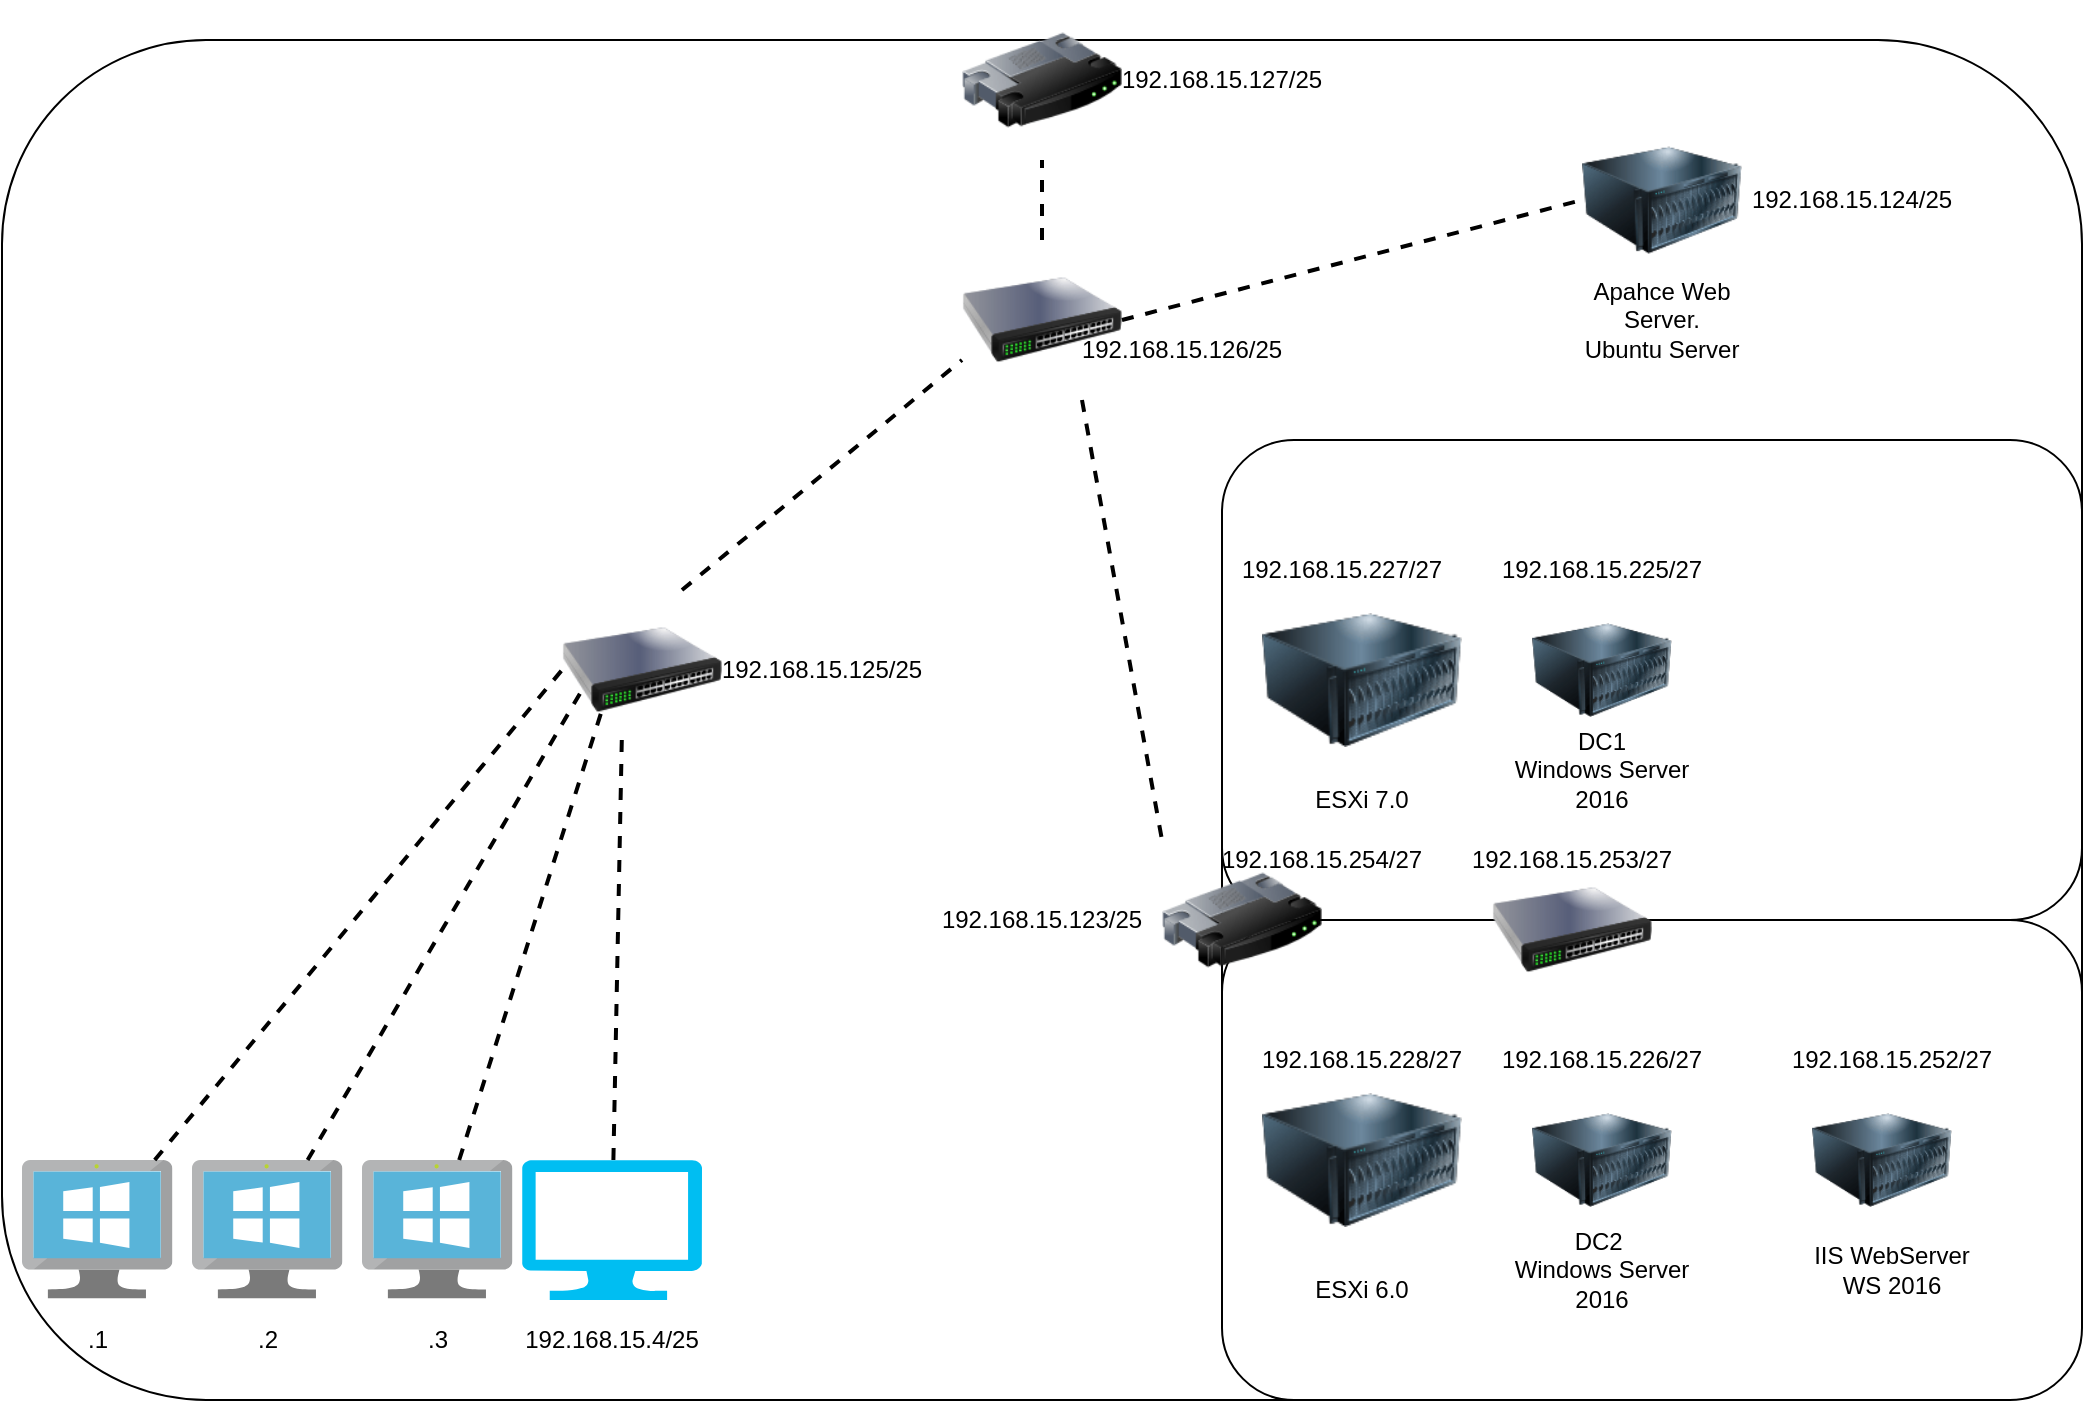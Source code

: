 <mxfile version="14.7.7" type="device"><diagram id="nnjuxWdasGRHSnFFC91E" name="Page-1"><mxGraphModel dx="2272" dy="737" grid="1" gridSize="10" guides="1" tooltips="1" connect="1" arrows="1" fold="1" page="1" pageScale="1" pageWidth="850" pageHeight="1100" math="0" shadow="0"><root><mxCell id="0"/><mxCell id="1" parent="0"/><mxCell id="9UgvL4gW6t7u2M4ycH3B-1" value="" style="rounded=1;whiteSpace=wrap;html=1;" parent="1" vertex="1"><mxGeometry x="-520" y="360" width="1040" height="680" as="geometry"/></mxCell><mxCell id="9UgvL4gW6t7u2M4ycH3B-2" value="" style="image;html=1;image=img/lib/clip_art/networking/Router_128x128.png" parent="1" vertex="1"><mxGeometry x="-40" y="340" width="80" height="80" as="geometry"/></mxCell><mxCell id="9UgvL4gW6t7u2M4ycH3B-7" value="" style="rounded=1;whiteSpace=wrap;html=1;" parent="1" vertex="1"><mxGeometry x="90" y="560" width="430" height="470" as="geometry"/></mxCell><mxCell id="9UgvL4gW6t7u2M4ycH3B-9" value="" style="image;html=1;image=img/lib/clip_art/networking/Switch_128x128.png" parent="1" vertex="1"><mxGeometry x="-40" y="460" width="80" height="80" as="geometry"/></mxCell><mxCell id="9UgvL4gW6t7u2M4ycH3B-10" value="" style="image;html=1;image=img/lib/clip_art/networking/Switch_128x128.png" parent="1" vertex="1"><mxGeometry x="-240" y="635" width="80" height="80" as="geometry"/></mxCell><mxCell id="9UgvL4gW6t7u2M4ycH3B-11" value="" style="image;html=1;image=img/lib/clip_art/computers/Server_128x128.png" parent="1" vertex="1"><mxGeometry x="270" y="400" width="80" height="80" as="geometry"/></mxCell><mxCell id="9UgvL4gW6t7u2M4ycH3B-15" value="" style="endArrow=none;dashed=1;html=1;strokeWidth=2;exitX=0.5;exitY=0;exitDx=0;exitDy=0;" parent="1" source="9UgvL4gW6t7u2M4ycH3B-9" target="9UgvL4gW6t7u2M4ycH3B-2" edge="1"><mxGeometry width="50" height="50" relative="1" as="geometry"><mxPoint x="60" y="465" as="sourcePoint"/><mxPoint x="-50" y="410" as="targetPoint"/></mxGeometry></mxCell><mxCell id="9UgvL4gW6t7u2M4ycH3B-17" value="" style="endArrow=none;dashed=1;html=1;strokeWidth=2;entryX=0;entryY=0.75;entryDx=0;entryDy=0;exitX=0.75;exitY=0;exitDx=0;exitDy=0;" parent="1" source="9UgvL4gW6t7u2M4ycH3B-10" target="9UgvL4gW6t7u2M4ycH3B-9" edge="1"><mxGeometry width="50" height="50" relative="1" as="geometry"><mxPoint x="-200" y="640" as="sourcePoint"/><mxPoint x="-80" y="630" as="targetPoint"/></mxGeometry></mxCell><mxCell id="9UgvL4gW6t7u2M4ycH3B-18" value="" style="endArrow=none;dashed=1;html=1;strokeWidth=2;entryX=0;entryY=0;entryDx=0;entryDy=0;exitX=0.75;exitY=1;exitDx=0;exitDy=0;" parent="1" source="9UgvL4gW6t7u2M4ycH3B-9" target="9UgvL4gW6t7u2M4ycH3B-6" edge="1"><mxGeometry width="50" height="50" relative="1" as="geometry"><mxPoint x="-190" y="650" as="sourcePoint"/><mxPoint x="-90" y="540" as="targetPoint"/></mxGeometry></mxCell><mxCell id="9UgvL4gW6t7u2M4ycH3B-19" value="" style="rounded=1;whiteSpace=wrap;html=1;" parent="1" vertex="1"><mxGeometry x="90" y="800" width="430" height="240" as="geometry"/></mxCell><mxCell id="9UgvL4gW6t7u2M4ycH3B-13" value="" style="image;html=1;image=img/lib/clip_art/computers/Server_128x128.png" parent="1" vertex="1"><mxGeometry x="110" y="870" width="100" height="100" as="geometry"/></mxCell><mxCell id="9UgvL4gW6t7u2M4ycH3B-20" value="" style="rounded=1;whiteSpace=wrap;html=1;" parent="1" vertex="1"><mxGeometry x="90" y="560" width="430" height="240" as="geometry"/></mxCell><mxCell id="9UgvL4gW6t7u2M4ycH3B-12" value="" style="image;html=1;image=img/lib/clip_art/computers/Server_128x128.png" parent="1" vertex="1"><mxGeometry x="110" y="630" width="100" height="100" as="geometry"/></mxCell><mxCell id="9UgvL4gW6t7u2M4ycH3B-6" value="" style="image;html=1;image=img/lib/clip_art/networking/Router_128x128.png" parent="1" vertex="1"><mxGeometry x="60" y="760" width="80" height="80" as="geometry"/></mxCell><mxCell id="9UgvL4gW6t7u2M4ycH3B-21" value="" style="endArrow=none;dashed=1;html=1;strokeWidth=2;entryX=0;entryY=0.5;entryDx=0;entryDy=0;exitX=1;exitY=0.5;exitDx=0;exitDy=0;" parent="1" source="9UgvL4gW6t7u2M4ycH3B-9" target="9UgvL4gW6t7u2M4ycH3B-11" edge="1"><mxGeometry width="50" height="50" relative="1" as="geometry"><mxPoint x="-30" y="530" as="sourcePoint"/><mxPoint x="240" y="455" as="targetPoint"/></mxGeometry></mxCell><mxCell id="9UgvL4gW6t7u2M4ycH3B-25" value="" style="verticalLabelPosition=bottom;html=1;verticalAlign=top;align=center;strokeColor=none;fillColor=#00BEF2;shape=mxgraph.azure.computer;pointerEvents=1;" parent="1" vertex="1"><mxGeometry x="-260" y="920" width="90" height="70" as="geometry"/></mxCell><mxCell id="9UgvL4gW6t7u2M4ycH3B-27" value="" style="shape=image;html=1;verticalAlign=top;verticalLabelPosition=bottom;labelBackgroundColor=#ffffff;imageAspect=0;aspect=fixed;image=https://cdn2.iconfinder.com/data/icons/fatcow/32x32/fedora.png" parent="1" vertex="1"><mxGeometry x="-230" y="930" width="30" height="30" as="geometry"/></mxCell><mxCell id="9UgvL4gW6t7u2M4ycH3B-29" value="" style="aspect=fixed;html=1;points=[];align=center;image;fontSize=12;image=img/lib/mscae/VirtualMachineWindows.svg;" parent="1" vertex="1"><mxGeometry x="-340" y="920" width="75.22" height="69.2" as="geometry"/></mxCell><mxCell id="9UgvL4gW6t7u2M4ycH3B-30" value="" style="aspect=fixed;html=1;points=[];align=center;image;fontSize=12;image=img/lib/mscae/VirtualMachineWindows.svg;" parent="1" vertex="1"><mxGeometry x="-425" y="920" width="75.22" height="69.2" as="geometry"/></mxCell><mxCell id="9UgvL4gW6t7u2M4ycH3B-31" value="" style="aspect=fixed;html=1;points=[];align=center;image;fontSize=12;image=img/lib/mscae/VirtualMachineWindows.svg;" parent="1" vertex="1"><mxGeometry x="-510" y="920" width="75.22" height="69.2" as="geometry"/></mxCell><mxCell id="9UgvL4gW6t7u2M4ycH3B-32" value="" style="endArrow=none;dashed=1;html=1;strokeWidth=2;entryX=0;entryY=0.5;entryDx=0;entryDy=0;" parent="1" source="9UgvL4gW6t7u2M4ycH3B-31" target="9UgvL4gW6t7u2M4ycH3B-10" edge="1"><mxGeometry width="50" height="50" relative="1" as="geometry"><mxPoint x="-360" y="815" as="sourcePoint"/><mxPoint x="-240" y="700" as="targetPoint"/></mxGeometry></mxCell><mxCell id="9UgvL4gW6t7u2M4ycH3B-35" value="" style="endArrow=none;dashed=1;html=1;strokeWidth=2;entryX=0;entryY=0.5;entryDx=0;entryDy=0;" parent="1" source="9UgvL4gW6t7u2M4ycH3B-25" edge="1"><mxGeometry width="50" height="50" relative="1" as="geometry"><mxPoint x="-281.409" y="930" as="sourcePoint"/><mxPoint x="-210" y="705" as="targetPoint"/></mxGeometry></mxCell><mxCell id="9UgvL4gW6t7u2M4ycH3B-33" value="" style="endArrow=none;dashed=1;html=1;strokeWidth=2;entryX=0;entryY=0.5;entryDx=0;entryDy=0;" parent="1" source="9UgvL4gW6t7u2M4ycH3B-30" edge="1"><mxGeometry width="50" height="50" relative="1" as="geometry"><mxPoint x="-433.632" y="930" as="sourcePoint"/><mxPoint x="-230" y="685" as="targetPoint"/></mxGeometry></mxCell><mxCell id="9UgvL4gW6t7u2M4ycH3B-34" value="" style="endArrow=none;dashed=1;html=1;strokeWidth=2;entryX=0;entryY=0.5;entryDx=0;entryDy=0;" parent="1" source="9UgvL4gW6t7u2M4ycH3B-29" edge="1"><mxGeometry width="50" height="50" relative="1" as="geometry"><mxPoint x="-357.191" y="930" as="sourcePoint"/><mxPoint x="-220" y="695" as="targetPoint"/></mxGeometry></mxCell><mxCell id="9UgvL4gW6t7u2M4ycH3B-28" value="" style="shape=image;html=1;verticalAlign=top;verticalLabelPosition=bottom;labelBackgroundColor=#ffffff;imageAspect=0;aspect=fixed;image=https://cdn1.iconfinder.com/data/icons/Vista-Inspirate_1.0/128x128/apps/fedora.png" parent="1" vertex="1"><mxGeometry x="-250" y="870" width="70" height="70" as="geometry"/></mxCell><mxCell id="9UgvL4gW6t7u2M4ycH3B-36" value="" style="image;html=1;image=img/lib/clip_art/computers/Server_128x128.png" parent="1" vertex="1"><mxGeometry x="245" y="640" width="70" height="70" as="geometry"/></mxCell><mxCell id="9UgvL4gW6t7u2M4ycH3B-37" value="" style="image;html=1;image=img/lib/clip_art/computers/Server_128x128.png" parent="1" vertex="1"><mxGeometry x="245" y="885" width="70" height="70" as="geometry"/></mxCell><mxCell id="9UgvL4gW6t7u2M4ycH3B-38" value="Apahce Web Server.&lt;br&gt;Ubuntu Server" style="text;html=1;strokeColor=none;fillColor=none;align=center;verticalAlign=middle;whiteSpace=wrap;rounded=0;" parent="1" vertex="1"><mxGeometry x="260" y="475" width="100" height="50" as="geometry"/></mxCell><mxCell id="9UgvL4gW6t7u2M4ycH3B-39" value="DC1&lt;br&gt;Windows Server 2016" style="text;html=1;strokeColor=none;fillColor=none;align=center;verticalAlign=middle;whiteSpace=wrap;rounded=0;" parent="1" vertex="1"><mxGeometry x="230" y="700" width="100" height="50" as="geometry"/></mxCell><mxCell id="9UgvL4gW6t7u2M4ycH3B-40" value="DC2&amp;nbsp;&lt;br&gt;Windows Server 2016" style="text;html=1;strokeColor=none;fillColor=none;align=center;verticalAlign=middle;whiteSpace=wrap;rounded=0;" parent="1" vertex="1"><mxGeometry x="230" y="950" width="100" height="50" as="geometry"/></mxCell><mxCell id="9UgvL4gW6t7u2M4ycH3B-41" value="ESXi 7.0" style="text;html=1;strokeColor=none;fillColor=none;align=center;verticalAlign=middle;whiteSpace=wrap;rounded=0;" parent="1" vertex="1"><mxGeometry x="110" y="715" width="100" height="50" as="geometry"/></mxCell><mxCell id="9UgvL4gW6t7u2M4ycH3B-42" value="ESXi 6.0" style="text;html=1;strokeColor=none;fillColor=none;align=center;verticalAlign=middle;whiteSpace=wrap;rounded=0;" parent="1" vertex="1"><mxGeometry x="110" y="960" width="100" height="50" as="geometry"/></mxCell><mxCell id="W9ml8QeSj8wIWOMCZa1G-1" value="192.168.15.127/25" style="text;html=1;strokeColor=none;fillColor=none;align=center;verticalAlign=middle;whiteSpace=wrap;rounded=0;" vertex="1" parent="1"><mxGeometry x="70" y="370" width="40" height="20" as="geometry"/></mxCell><mxCell id="W9ml8QeSj8wIWOMCZa1G-2" value="192.168.15.124/25" style="text;html=1;strokeColor=none;fillColor=none;align=center;verticalAlign=middle;whiteSpace=wrap;rounded=0;" vertex="1" parent="1"><mxGeometry x="385" y="430" width="40" height="20" as="geometry"/></mxCell><mxCell id="W9ml8QeSj8wIWOMCZa1G-3" value=".2" style="text;html=1;strokeColor=none;fillColor=none;align=center;verticalAlign=middle;whiteSpace=wrap;rounded=0;" vertex="1" parent="1"><mxGeometry x="-407.39" y="1000" width="40" height="20" as="geometry"/></mxCell><mxCell id="W9ml8QeSj8wIWOMCZa1G-4" value="192.168.15.125/25" style="text;html=1;strokeColor=none;fillColor=none;align=center;verticalAlign=middle;whiteSpace=wrap;rounded=0;" vertex="1" parent="1"><mxGeometry x="-130" y="665" width="40" height="20" as="geometry"/></mxCell><mxCell id="W9ml8QeSj8wIWOMCZa1G-5" value=".1" style="text;html=1;strokeColor=none;fillColor=none;align=center;verticalAlign=middle;whiteSpace=wrap;rounded=0;" vertex="1" parent="1"><mxGeometry x="-492.39" y="1000" width="40" height="20" as="geometry"/></mxCell><mxCell id="W9ml8QeSj8wIWOMCZa1G-6" value="192.168.15.4/25" style="text;html=1;strokeColor=none;fillColor=none;align=center;verticalAlign=middle;whiteSpace=wrap;rounded=0;" vertex="1" parent="1"><mxGeometry x="-235" y="1000" width="40" height="20" as="geometry"/></mxCell><mxCell id="W9ml8QeSj8wIWOMCZa1G-7" value=".3" style="text;html=1;strokeColor=none;fillColor=none;align=center;verticalAlign=middle;whiteSpace=wrap;rounded=0;" vertex="1" parent="1"><mxGeometry x="-322.39" y="1000" width="40" height="20" as="geometry"/></mxCell><mxCell id="W9ml8QeSj8wIWOMCZa1G-9" value="192.168.15.126/25" style="text;html=1;strokeColor=none;fillColor=none;align=center;verticalAlign=middle;whiteSpace=wrap;rounded=0;" vertex="1" parent="1"><mxGeometry x="50" y="505" width="40" height="20" as="geometry"/></mxCell><mxCell id="W9ml8QeSj8wIWOMCZa1G-10" value="192.168.15.123/25" style="text;html=1;strokeColor=none;fillColor=none;align=center;verticalAlign=middle;whiteSpace=wrap;rounded=0;" vertex="1" parent="1"><mxGeometry x="-20" y="790" width="40" height="20" as="geometry"/></mxCell><mxCell id="W9ml8QeSj8wIWOMCZa1G-11" value="192.168.15.254/27" style="text;html=1;strokeColor=none;fillColor=none;align=center;verticalAlign=middle;whiteSpace=wrap;rounded=0;" vertex="1" parent="1"><mxGeometry x="120" y="760" width="40" height="20" as="geometry"/></mxCell><mxCell id="W9ml8QeSj8wIWOMCZa1G-13" value="192.168.15.227/27" style="text;html=1;strokeColor=none;fillColor=none;align=center;verticalAlign=middle;whiteSpace=wrap;rounded=0;" vertex="1" parent="1"><mxGeometry x="130" y="615" width="40" height="20" as="geometry"/></mxCell><mxCell id="W9ml8QeSj8wIWOMCZa1G-14" value="192.168.15.228/27" style="text;html=1;strokeColor=none;fillColor=none;align=center;verticalAlign=middle;whiteSpace=wrap;rounded=0;" vertex="1" parent="1"><mxGeometry x="140" y="860" width="40" height="20" as="geometry"/></mxCell><mxCell id="W9ml8QeSj8wIWOMCZa1G-16" value="192.168.15.252/27" style="text;html=1;strokeColor=none;fillColor=none;align=center;verticalAlign=middle;whiteSpace=wrap;rounded=0;" vertex="1" parent="1"><mxGeometry x="405" y="860" width="40" height="20" as="geometry"/></mxCell><mxCell id="W9ml8QeSj8wIWOMCZa1G-17" value="" style="image;html=1;image=img/lib/clip_art/computers/Server_128x128.png" vertex="1" parent="1"><mxGeometry x="385" y="885" width="70" height="70" as="geometry"/></mxCell><mxCell id="W9ml8QeSj8wIWOMCZa1G-18" value="IIS WebServer WS 2016" style="text;html=1;strokeColor=none;fillColor=none;align=center;verticalAlign=middle;whiteSpace=wrap;rounded=0;" vertex="1" parent="1"><mxGeometry x="375" y="950" width="100" height="50" as="geometry"/></mxCell><mxCell id="W9ml8QeSj8wIWOMCZa1G-19" value="" style="image;html=1;image=img/lib/clip_art/networking/Switch_128x128.png" vertex="1" parent="1"><mxGeometry x="225" y="765" width="80" height="80" as="geometry"/></mxCell><mxCell id="W9ml8QeSj8wIWOMCZa1G-20" value="192.168.15.253/27" style="text;html=1;strokeColor=none;fillColor=none;align=center;verticalAlign=middle;whiteSpace=wrap;rounded=0;" vertex="1" parent="1"><mxGeometry x="245" y="760" width="40" height="20" as="geometry"/></mxCell><mxCell id="W9ml8QeSj8wIWOMCZa1G-21" value="192.168.15.226/27" style="text;html=1;strokeColor=none;fillColor=none;align=center;verticalAlign=middle;whiteSpace=wrap;rounded=0;" vertex="1" parent="1"><mxGeometry x="260" y="860" width="40" height="20" as="geometry"/></mxCell><mxCell id="W9ml8QeSj8wIWOMCZa1G-22" value="192.168.15.225/27" style="text;html=1;strokeColor=none;fillColor=none;align=center;verticalAlign=middle;whiteSpace=wrap;rounded=0;" vertex="1" parent="1"><mxGeometry x="260" y="615" width="40" height="20" as="geometry"/></mxCell></root></mxGraphModel></diagram></mxfile>